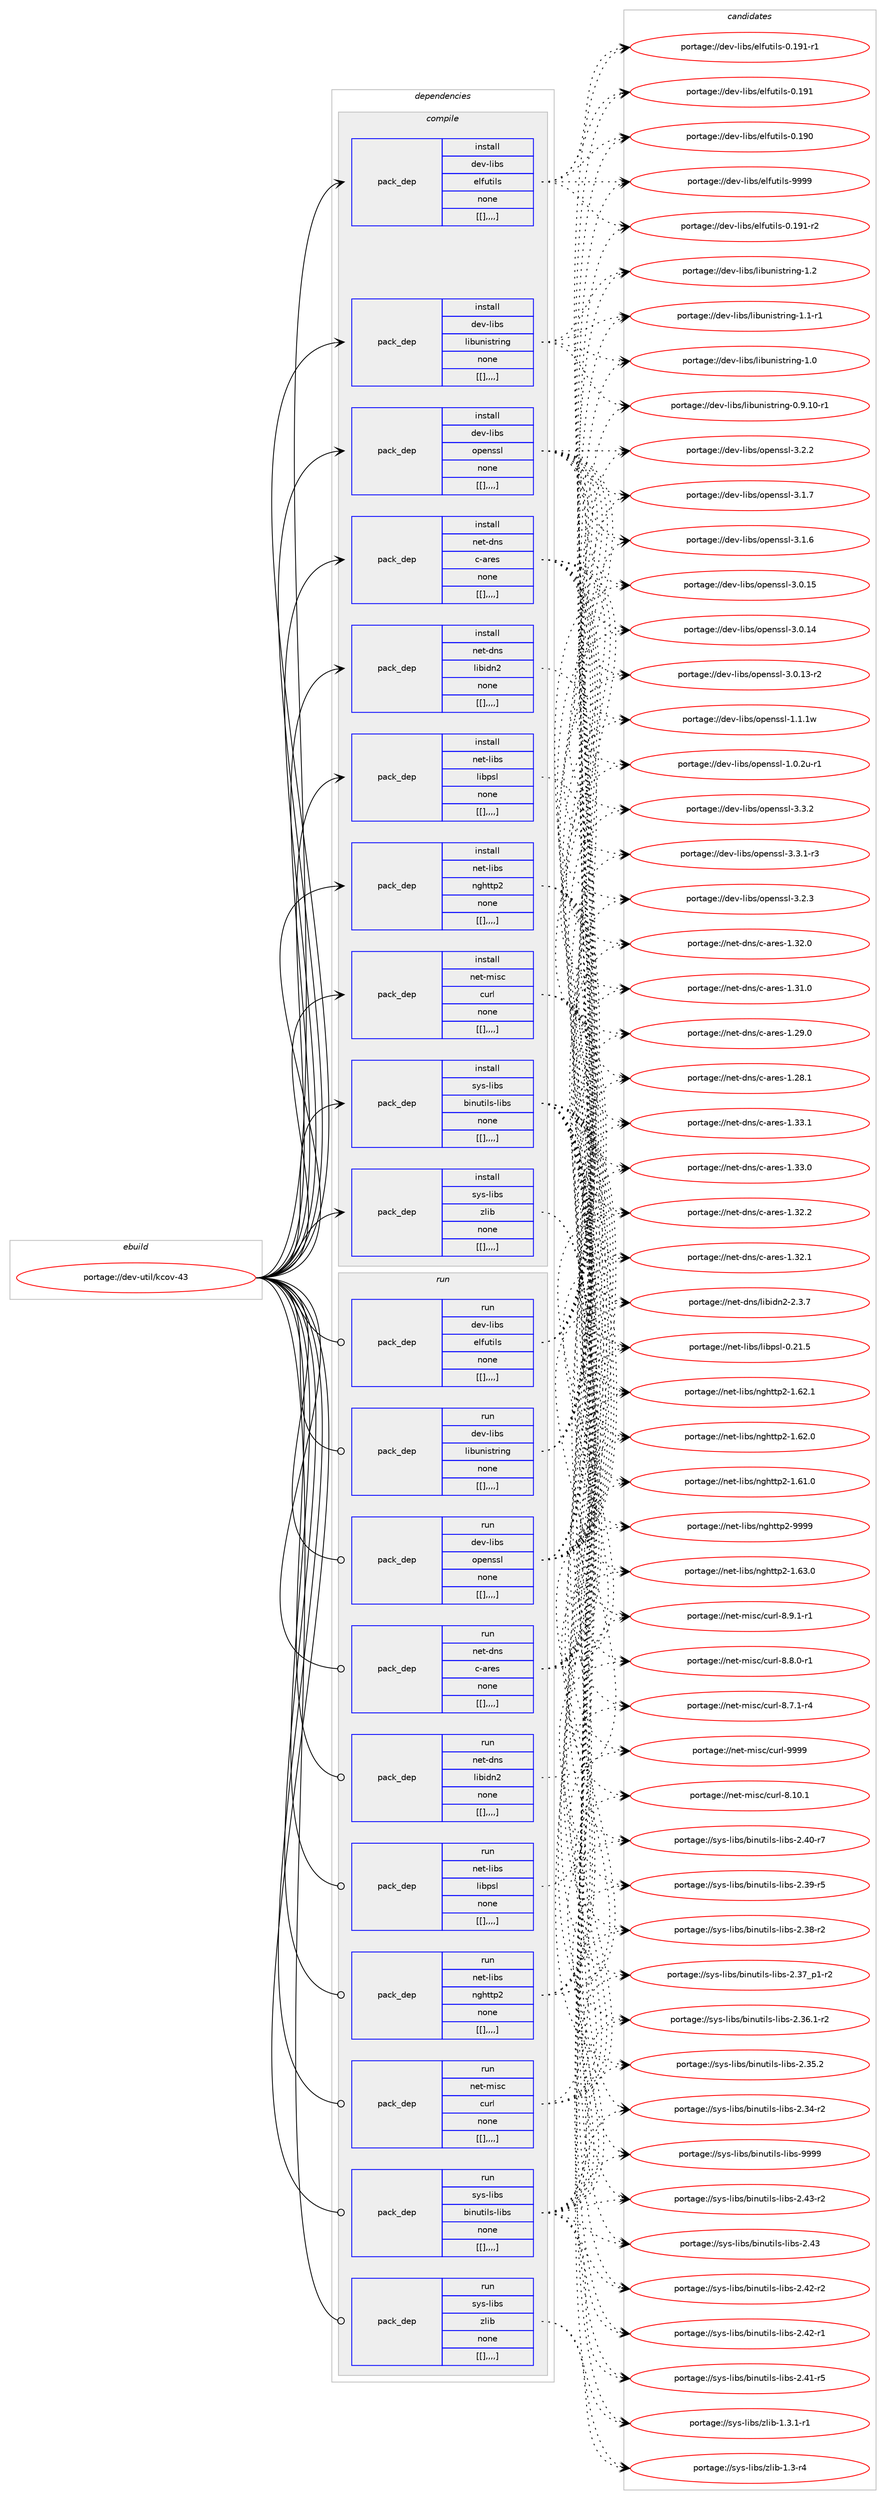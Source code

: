 digraph prolog {

# *************
# Graph options
# *************

newrank=true;
concentrate=true;
compound=true;
graph [rankdir=LR,fontname=Helvetica,fontsize=10,ranksep=1.5];#, ranksep=2.5, nodesep=0.2];
edge  [arrowhead=vee];
node  [fontname=Helvetica,fontsize=10];

# **********
# The ebuild
# **********

subgraph cluster_leftcol {
color=gray;
label=<<i>ebuild</i>>;
id [label="portage://dev-util/kcov-43", color=red, width=4, href="../dev-util/kcov-43.svg"];
}

# ****************
# The dependencies
# ****************

subgraph cluster_midcol {
color=gray;
label=<<i>dependencies</i>>;
subgraph cluster_compile {
fillcolor="#eeeeee";
style=filled;
label=<<i>compile</i>>;
subgraph pack156183 {
dependency220981 [label=<<TABLE BORDER="0" CELLBORDER="1" CELLSPACING="0" CELLPADDING="4" WIDTH="220"><TR><TD ROWSPAN="6" CELLPADDING="30">pack_dep</TD></TR><TR><TD WIDTH="110">install</TD></TR><TR><TD>dev-libs</TD></TR><TR><TD>elfutils</TD></TR><TR><TD>none</TD></TR><TR><TD>[[],,,,]</TD></TR></TABLE>>, shape=none, color=blue];
}
id:e -> dependency220981:w [weight=20,style="solid",arrowhead="vee"];
subgraph pack156184 {
dependency220982 [label=<<TABLE BORDER="0" CELLBORDER="1" CELLSPACING="0" CELLPADDING="4" WIDTH="220"><TR><TD ROWSPAN="6" CELLPADDING="30">pack_dep</TD></TR><TR><TD WIDTH="110">install</TD></TR><TR><TD>dev-libs</TD></TR><TR><TD>libunistring</TD></TR><TR><TD>none</TD></TR><TR><TD>[[],,,,]</TD></TR></TABLE>>, shape=none, color=blue];
}
id:e -> dependency220982:w [weight=20,style="solid",arrowhead="vee"];
subgraph pack156185 {
dependency220983 [label=<<TABLE BORDER="0" CELLBORDER="1" CELLSPACING="0" CELLPADDING="4" WIDTH="220"><TR><TD ROWSPAN="6" CELLPADDING="30">pack_dep</TD></TR><TR><TD WIDTH="110">install</TD></TR><TR><TD>dev-libs</TD></TR><TR><TD>openssl</TD></TR><TR><TD>none</TD></TR><TR><TD>[[],,,,]</TD></TR></TABLE>>, shape=none, color=blue];
}
id:e -> dependency220983:w [weight=20,style="solid",arrowhead="vee"];
subgraph pack156186 {
dependency220984 [label=<<TABLE BORDER="0" CELLBORDER="1" CELLSPACING="0" CELLPADDING="4" WIDTH="220"><TR><TD ROWSPAN="6" CELLPADDING="30">pack_dep</TD></TR><TR><TD WIDTH="110">install</TD></TR><TR><TD>net-dns</TD></TR><TR><TD>c-ares</TD></TR><TR><TD>none</TD></TR><TR><TD>[[],,,,]</TD></TR></TABLE>>, shape=none, color=blue];
}
id:e -> dependency220984:w [weight=20,style="solid",arrowhead="vee"];
subgraph pack156187 {
dependency220985 [label=<<TABLE BORDER="0" CELLBORDER="1" CELLSPACING="0" CELLPADDING="4" WIDTH="220"><TR><TD ROWSPAN="6" CELLPADDING="30">pack_dep</TD></TR><TR><TD WIDTH="110">install</TD></TR><TR><TD>net-dns</TD></TR><TR><TD>libidn2</TD></TR><TR><TD>none</TD></TR><TR><TD>[[],,,,]</TD></TR></TABLE>>, shape=none, color=blue];
}
id:e -> dependency220985:w [weight=20,style="solid",arrowhead="vee"];
subgraph pack156188 {
dependency220986 [label=<<TABLE BORDER="0" CELLBORDER="1" CELLSPACING="0" CELLPADDING="4" WIDTH="220"><TR><TD ROWSPAN="6" CELLPADDING="30">pack_dep</TD></TR><TR><TD WIDTH="110">install</TD></TR><TR><TD>net-libs</TD></TR><TR><TD>libpsl</TD></TR><TR><TD>none</TD></TR><TR><TD>[[],,,,]</TD></TR></TABLE>>, shape=none, color=blue];
}
id:e -> dependency220986:w [weight=20,style="solid",arrowhead="vee"];
subgraph pack156189 {
dependency220987 [label=<<TABLE BORDER="0" CELLBORDER="1" CELLSPACING="0" CELLPADDING="4" WIDTH="220"><TR><TD ROWSPAN="6" CELLPADDING="30">pack_dep</TD></TR><TR><TD WIDTH="110">install</TD></TR><TR><TD>net-libs</TD></TR><TR><TD>nghttp2</TD></TR><TR><TD>none</TD></TR><TR><TD>[[],,,,]</TD></TR></TABLE>>, shape=none, color=blue];
}
id:e -> dependency220987:w [weight=20,style="solid",arrowhead="vee"];
subgraph pack156190 {
dependency220988 [label=<<TABLE BORDER="0" CELLBORDER="1" CELLSPACING="0" CELLPADDING="4" WIDTH="220"><TR><TD ROWSPAN="6" CELLPADDING="30">pack_dep</TD></TR><TR><TD WIDTH="110">install</TD></TR><TR><TD>net-misc</TD></TR><TR><TD>curl</TD></TR><TR><TD>none</TD></TR><TR><TD>[[],,,,]</TD></TR></TABLE>>, shape=none, color=blue];
}
id:e -> dependency220988:w [weight=20,style="solid",arrowhead="vee"];
subgraph pack156191 {
dependency220989 [label=<<TABLE BORDER="0" CELLBORDER="1" CELLSPACING="0" CELLPADDING="4" WIDTH="220"><TR><TD ROWSPAN="6" CELLPADDING="30">pack_dep</TD></TR><TR><TD WIDTH="110">install</TD></TR><TR><TD>sys-libs</TD></TR><TR><TD>binutils-libs</TD></TR><TR><TD>none</TD></TR><TR><TD>[[],,,,]</TD></TR></TABLE>>, shape=none, color=blue];
}
id:e -> dependency220989:w [weight=20,style="solid",arrowhead="vee"];
subgraph pack156192 {
dependency220990 [label=<<TABLE BORDER="0" CELLBORDER="1" CELLSPACING="0" CELLPADDING="4" WIDTH="220"><TR><TD ROWSPAN="6" CELLPADDING="30">pack_dep</TD></TR><TR><TD WIDTH="110">install</TD></TR><TR><TD>sys-libs</TD></TR><TR><TD>zlib</TD></TR><TR><TD>none</TD></TR><TR><TD>[[],,,,]</TD></TR></TABLE>>, shape=none, color=blue];
}
id:e -> dependency220990:w [weight=20,style="solid",arrowhead="vee"];
}
subgraph cluster_compileandrun {
fillcolor="#eeeeee";
style=filled;
label=<<i>compile and run</i>>;
}
subgraph cluster_run {
fillcolor="#eeeeee";
style=filled;
label=<<i>run</i>>;
subgraph pack156193 {
dependency220991 [label=<<TABLE BORDER="0" CELLBORDER="1" CELLSPACING="0" CELLPADDING="4" WIDTH="220"><TR><TD ROWSPAN="6" CELLPADDING="30">pack_dep</TD></TR><TR><TD WIDTH="110">run</TD></TR><TR><TD>dev-libs</TD></TR><TR><TD>elfutils</TD></TR><TR><TD>none</TD></TR><TR><TD>[[],,,,]</TD></TR></TABLE>>, shape=none, color=blue];
}
id:e -> dependency220991:w [weight=20,style="solid",arrowhead="odot"];
subgraph pack156194 {
dependency220992 [label=<<TABLE BORDER="0" CELLBORDER="1" CELLSPACING="0" CELLPADDING="4" WIDTH="220"><TR><TD ROWSPAN="6" CELLPADDING="30">pack_dep</TD></TR><TR><TD WIDTH="110">run</TD></TR><TR><TD>dev-libs</TD></TR><TR><TD>libunistring</TD></TR><TR><TD>none</TD></TR><TR><TD>[[],,,,]</TD></TR></TABLE>>, shape=none, color=blue];
}
id:e -> dependency220992:w [weight=20,style="solid",arrowhead="odot"];
subgraph pack156195 {
dependency220993 [label=<<TABLE BORDER="0" CELLBORDER="1" CELLSPACING="0" CELLPADDING="4" WIDTH="220"><TR><TD ROWSPAN="6" CELLPADDING="30">pack_dep</TD></TR><TR><TD WIDTH="110">run</TD></TR><TR><TD>dev-libs</TD></TR><TR><TD>openssl</TD></TR><TR><TD>none</TD></TR><TR><TD>[[],,,,]</TD></TR></TABLE>>, shape=none, color=blue];
}
id:e -> dependency220993:w [weight=20,style="solid",arrowhead="odot"];
subgraph pack156196 {
dependency220994 [label=<<TABLE BORDER="0" CELLBORDER="1" CELLSPACING="0" CELLPADDING="4" WIDTH="220"><TR><TD ROWSPAN="6" CELLPADDING="30">pack_dep</TD></TR><TR><TD WIDTH="110">run</TD></TR><TR><TD>net-dns</TD></TR><TR><TD>c-ares</TD></TR><TR><TD>none</TD></TR><TR><TD>[[],,,,]</TD></TR></TABLE>>, shape=none, color=blue];
}
id:e -> dependency220994:w [weight=20,style="solid",arrowhead="odot"];
subgraph pack156197 {
dependency220995 [label=<<TABLE BORDER="0" CELLBORDER="1" CELLSPACING="0" CELLPADDING="4" WIDTH="220"><TR><TD ROWSPAN="6" CELLPADDING="30">pack_dep</TD></TR><TR><TD WIDTH="110">run</TD></TR><TR><TD>net-dns</TD></TR><TR><TD>libidn2</TD></TR><TR><TD>none</TD></TR><TR><TD>[[],,,,]</TD></TR></TABLE>>, shape=none, color=blue];
}
id:e -> dependency220995:w [weight=20,style="solid",arrowhead="odot"];
subgraph pack156198 {
dependency220996 [label=<<TABLE BORDER="0" CELLBORDER="1" CELLSPACING="0" CELLPADDING="4" WIDTH="220"><TR><TD ROWSPAN="6" CELLPADDING="30">pack_dep</TD></TR><TR><TD WIDTH="110">run</TD></TR><TR><TD>net-libs</TD></TR><TR><TD>libpsl</TD></TR><TR><TD>none</TD></TR><TR><TD>[[],,,,]</TD></TR></TABLE>>, shape=none, color=blue];
}
id:e -> dependency220996:w [weight=20,style="solid",arrowhead="odot"];
subgraph pack156199 {
dependency220997 [label=<<TABLE BORDER="0" CELLBORDER="1" CELLSPACING="0" CELLPADDING="4" WIDTH="220"><TR><TD ROWSPAN="6" CELLPADDING="30">pack_dep</TD></TR><TR><TD WIDTH="110">run</TD></TR><TR><TD>net-libs</TD></TR><TR><TD>nghttp2</TD></TR><TR><TD>none</TD></TR><TR><TD>[[],,,,]</TD></TR></TABLE>>, shape=none, color=blue];
}
id:e -> dependency220997:w [weight=20,style="solid",arrowhead="odot"];
subgraph pack156200 {
dependency220998 [label=<<TABLE BORDER="0" CELLBORDER="1" CELLSPACING="0" CELLPADDING="4" WIDTH="220"><TR><TD ROWSPAN="6" CELLPADDING="30">pack_dep</TD></TR><TR><TD WIDTH="110">run</TD></TR><TR><TD>net-misc</TD></TR><TR><TD>curl</TD></TR><TR><TD>none</TD></TR><TR><TD>[[],,,,]</TD></TR></TABLE>>, shape=none, color=blue];
}
id:e -> dependency220998:w [weight=20,style="solid",arrowhead="odot"];
subgraph pack156201 {
dependency220999 [label=<<TABLE BORDER="0" CELLBORDER="1" CELLSPACING="0" CELLPADDING="4" WIDTH="220"><TR><TD ROWSPAN="6" CELLPADDING="30">pack_dep</TD></TR><TR><TD WIDTH="110">run</TD></TR><TR><TD>sys-libs</TD></TR><TR><TD>binutils-libs</TD></TR><TR><TD>none</TD></TR><TR><TD>[[],,,,]</TD></TR></TABLE>>, shape=none, color=blue];
}
id:e -> dependency220999:w [weight=20,style="solid",arrowhead="odot"];
subgraph pack156202 {
dependency221000 [label=<<TABLE BORDER="0" CELLBORDER="1" CELLSPACING="0" CELLPADDING="4" WIDTH="220"><TR><TD ROWSPAN="6" CELLPADDING="30">pack_dep</TD></TR><TR><TD WIDTH="110">run</TD></TR><TR><TD>sys-libs</TD></TR><TR><TD>zlib</TD></TR><TR><TD>none</TD></TR><TR><TD>[[],,,,]</TD></TR></TABLE>>, shape=none, color=blue];
}
id:e -> dependency221000:w [weight=20,style="solid",arrowhead="odot"];
}
}

# **************
# The candidates
# **************

subgraph cluster_choices {
rank=same;
color=gray;
label=<<i>candidates</i>>;

subgraph choice156183 {
color=black;
nodesep=1;
choice1001011184510810598115471011081021171161051081154557575757 [label="portage://dev-libs/elfutils-9999", color=red, width=4,href="../dev-libs/elfutils-9999.svg"];
choice1001011184510810598115471011081021171161051081154548464957494511450 [label="portage://dev-libs/elfutils-0.191-r2", color=red, width=4,href="../dev-libs/elfutils-0.191-r2.svg"];
choice1001011184510810598115471011081021171161051081154548464957494511449 [label="portage://dev-libs/elfutils-0.191-r1", color=red, width=4,href="../dev-libs/elfutils-0.191-r1.svg"];
choice100101118451081059811547101108102117116105108115454846495749 [label="portage://dev-libs/elfutils-0.191", color=red, width=4,href="../dev-libs/elfutils-0.191.svg"];
choice100101118451081059811547101108102117116105108115454846495748 [label="portage://dev-libs/elfutils-0.190", color=red, width=4,href="../dev-libs/elfutils-0.190.svg"];
dependency220981:e -> choice1001011184510810598115471011081021171161051081154557575757:w [style=dotted,weight="100"];
dependency220981:e -> choice1001011184510810598115471011081021171161051081154548464957494511450:w [style=dotted,weight="100"];
dependency220981:e -> choice1001011184510810598115471011081021171161051081154548464957494511449:w [style=dotted,weight="100"];
dependency220981:e -> choice100101118451081059811547101108102117116105108115454846495749:w [style=dotted,weight="100"];
dependency220981:e -> choice100101118451081059811547101108102117116105108115454846495748:w [style=dotted,weight="100"];
}
subgraph choice156184 {
color=black;
nodesep=1;
choice1001011184510810598115471081059811711010511511611410511010345494650 [label="portage://dev-libs/libunistring-1.2", color=red, width=4,href="../dev-libs/libunistring-1.2.svg"];
choice10010111845108105981154710810598117110105115116114105110103454946494511449 [label="portage://dev-libs/libunistring-1.1-r1", color=red, width=4,href="../dev-libs/libunistring-1.1-r1.svg"];
choice1001011184510810598115471081059811711010511511611410511010345494648 [label="portage://dev-libs/libunistring-1.0", color=red, width=4,href="../dev-libs/libunistring-1.0.svg"];
choice10010111845108105981154710810598117110105115116114105110103454846574649484511449 [label="portage://dev-libs/libunistring-0.9.10-r1", color=red, width=4,href="../dev-libs/libunistring-0.9.10-r1.svg"];
dependency220982:e -> choice1001011184510810598115471081059811711010511511611410511010345494650:w [style=dotted,weight="100"];
dependency220982:e -> choice10010111845108105981154710810598117110105115116114105110103454946494511449:w [style=dotted,weight="100"];
dependency220982:e -> choice1001011184510810598115471081059811711010511511611410511010345494648:w [style=dotted,weight="100"];
dependency220982:e -> choice10010111845108105981154710810598117110105115116114105110103454846574649484511449:w [style=dotted,weight="100"];
}
subgraph choice156185 {
color=black;
nodesep=1;
choice100101118451081059811547111112101110115115108455146514650 [label="portage://dev-libs/openssl-3.3.2", color=red, width=4,href="../dev-libs/openssl-3.3.2.svg"];
choice1001011184510810598115471111121011101151151084551465146494511451 [label="portage://dev-libs/openssl-3.3.1-r3", color=red, width=4,href="../dev-libs/openssl-3.3.1-r3.svg"];
choice100101118451081059811547111112101110115115108455146504651 [label="portage://dev-libs/openssl-3.2.3", color=red, width=4,href="../dev-libs/openssl-3.2.3.svg"];
choice100101118451081059811547111112101110115115108455146504650 [label="portage://dev-libs/openssl-3.2.2", color=red, width=4,href="../dev-libs/openssl-3.2.2.svg"];
choice100101118451081059811547111112101110115115108455146494655 [label="portage://dev-libs/openssl-3.1.7", color=red, width=4,href="../dev-libs/openssl-3.1.7.svg"];
choice100101118451081059811547111112101110115115108455146494654 [label="portage://dev-libs/openssl-3.1.6", color=red, width=4,href="../dev-libs/openssl-3.1.6.svg"];
choice10010111845108105981154711111210111011511510845514648464953 [label="portage://dev-libs/openssl-3.0.15", color=red, width=4,href="../dev-libs/openssl-3.0.15.svg"];
choice10010111845108105981154711111210111011511510845514648464952 [label="portage://dev-libs/openssl-3.0.14", color=red, width=4,href="../dev-libs/openssl-3.0.14.svg"];
choice100101118451081059811547111112101110115115108455146484649514511450 [label="portage://dev-libs/openssl-3.0.13-r2", color=red, width=4,href="../dev-libs/openssl-3.0.13-r2.svg"];
choice100101118451081059811547111112101110115115108454946494649119 [label="portage://dev-libs/openssl-1.1.1w", color=red, width=4,href="../dev-libs/openssl-1.1.1w.svg"];
choice1001011184510810598115471111121011101151151084549464846501174511449 [label="portage://dev-libs/openssl-1.0.2u-r1", color=red, width=4,href="../dev-libs/openssl-1.0.2u-r1.svg"];
dependency220983:e -> choice100101118451081059811547111112101110115115108455146514650:w [style=dotted,weight="100"];
dependency220983:e -> choice1001011184510810598115471111121011101151151084551465146494511451:w [style=dotted,weight="100"];
dependency220983:e -> choice100101118451081059811547111112101110115115108455146504651:w [style=dotted,weight="100"];
dependency220983:e -> choice100101118451081059811547111112101110115115108455146504650:w [style=dotted,weight="100"];
dependency220983:e -> choice100101118451081059811547111112101110115115108455146494655:w [style=dotted,weight="100"];
dependency220983:e -> choice100101118451081059811547111112101110115115108455146494654:w [style=dotted,weight="100"];
dependency220983:e -> choice10010111845108105981154711111210111011511510845514648464953:w [style=dotted,weight="100"];
dependency220983:e -> choice10010111845108105981154711111210111011511510845514648464952:w [style=dotted,weight="100"];
dependency220983:e -> choice100101118451081059811547111112101110115115108455146484649514511450:w [style=dotted,weight="100"];
dependency220983:e -> choice100101118451081059811547111112101110115115108454946494649119:w [style=dotted,weight="100"];
dependency220983:e -> choice1001011184510810598115471111121011101151151084549464846501174511449:w [style=dotted,weight="100"];
}
subgraph choice156186 {
color=black;
nodesep=1;
choice110101116451001101154799459711410111545494651514649 [label="portage://net-dns/c-ares-1.33.1", color=red, width=4,href="../net-dns/c-ares-1.33.1.svg"];
choice110101116451001101154799459711410111545494651514648 [label="portage://net-dns/c-ares-1.33.0", color=red, width=4,href="../net-dns/c-ares-1.33.0.svg"];
choice110101116451001101154799459711410111545494651504650 [label="portage://net-dns/c-ares-1.32.2", color=red, width=4,href="../net-dns/c-ares-1.32.2.svg"];
choice110101116451001101154799459711410111545494651504649 [label="portage://net-dns/c-ares-1.32.1", color=red, width=4,href="../net-dns/c-ares-1.32.1.svg"];
choice110101116451001101154799459711410111545494651504648 [label="portage://net-dns/c-ares-1.32.0", color=red, width=4,href="../net-dns/c-ares-1.32.0.svg"];
choice110101116451001101154799459711410111545494651494648 [label="portage://net-dns/c-ares-1.31.0", color=red, width=4,href="../net-dns/c-ares-1.31.0.svg"];
choice110101116451001101154799459711410111545494650574648 [label="portage://net-dns/c-ares-1.29.0", color=red, width=4,href="../net-dns/c-ares-1.29.0.svg"];
choice110101116451001101154799459711410111545494650564649 [label="portage://net-dns/c-ares-1.28.1", color=red, width=4,href="../net-dns/c-ares-1.28.1.svg"];
dependency220984:e -> choice110101116451001101154799459711410111545494651514649:w [style=dotted,weight="100"];
dependency220984:e -> choice110101116451001101154799459711410111545494651514648:w [style=dotted,weight="100"];
dependency220984:e -> choice110101116451001101154799459711410111545494651504650:w [style=dotted,weight="100"];
dependency220984:e -> choice110101116451001101154799459711410111545494651504649:w [style=dotted,weight="100"];
dependency220984:e -> choice110101116451001101154799459711410111545494651504648:w [style=dotted,weight="100"];
dependency220984:e -> choice110101116451001101154799459711410111545494651494648:w [style=dotted,weight="100"];
dependency220984:e -> choice110101116451001101154799459711410111545494650574648:w [style=dotted,weight="100"];
dependency220984:e -> choice110101116451001101154799459711410111545494650564649:w [style=dotted,weight="100"];
}
subgraph choice156187 {
color=black;
nodesep=1;
choice11010111645100110115471081059810510011050455046514655 [label="portage://net-dns/libidn2-2.3.7", color=red, width=4,href="../net-dns/libidn2-2.3.7.svg"];
dependency220985:e -> choice11010111645100110115471081059810510011050455046514655:w [style=dotted,weight="100"];
}
subgraph choice156188 {
color=black;
nodesep=1;
choice1101011164510810598115471081059811211510845484650494653 [label="portage://net-libs/libpsl-0.21.5", color=red, width=4,href="../net-libs/libpsl-0.21.5.svg"];
dependency220986:e -> choice1101011164510810598115471081059811211510845484650494653:w [style=dotted,weight="100"];
}
subgraph choice156189 {
color=black;
nodesep=1;
choice110101116451081059811547110103104116116112504557575757 [label="portage://net-libs/nghttp2-9999", color=red, width=4,href="../net-libs/nghttp2-9999.svg"];
choice1101011164510810598115471101031041161161125045494654514648 [label="portage://net-libs/nghttp2-1.63.0", color=red, width=4,href="../net-libs/nghttp2-1.63.0.svg"];
choice1101011164510810598115471101031041161161125045494654504649 [label="portage://net-libs/nghttp2-1.62.1", color=red, width=4,href="../net-libs/nghttp2-1.62.1.svg"];
choice1101011164510810598115471101031041161161125045494654504648 [label="portage://net-libs/nghttp2-1.62.0", color=red, width=4,href="../net-libs/nghttp2-1.62.0.svg"];
choice1101011164510810598115471101031041161161125045494654494648 [label="portage://net-libs/nghttp2-1.61.0", color=red, width=4,href="../net-libs/nghttp2-1.61.0.svg"];
dependency220987:e -> choice110101116451081059811547110103104116116112504557575757:w [style=dotted,weight="100"];
dependency220987:e -> choice1101011164510810598115471101031041161161125045494654514648:w [style=dotted,weight="100"];
dependency220987:e -> choice1101011164510810598115471101031041161161125045494654504649:w [style=dotted,weight="100"];
dependency220987:e -> choice1101011164510810598115471101031041161161125045494654504648:w [style=dotted,weight="100"];
dependency220987:e -> choice1101011164510810598115471101031041161161125045494654494648:w [style=dotted,weight="100"];
}
subgraph choice156190 {
color=black;
nodesep=1;
choice110101116451091051159947991171141084557575757 [label="portage://net-misc/curl-9999", color=red, width=4,href="../net-misc/curl-9999.svg"];
choice1101011164510910511599479911711410845564649484649 [label="portage://net-misc/curl-8.10.1", color=red, width=4,href="../net-misc/curl-8.10.1.svg"];
choice110101116451091051159947991171141084556465746494511449 [label="portage://net-misc/curl-8.9.1-r1", color=red, width=4,href="../net-misc/curl-8.9.1-r1.svg"];
choice110101116451091051159947991171141084556465646484511449 [label="portage://net-misc/curl-8.8.0-r1", color=red, width=4,href="../net-misc/curl-8.8.0-r1.svg"];
choice110101116451091051159947991171141084556465546494511452 [label="portage://net-misc/curl-8.7.1-r4", color=red, width=4,href="../net-misc/curl-8.7.1-r4.svg"];
dependency220988:e -> choice110101116451091051159947991171141084557575757:w [style=dotted,weight="100"];
dependency220988:e -> choice1101011164510910511599479911711410845564649484649:w [style=dotted,weight="100"];
dependency220988:e -> choice110101116451091051159947991171141084556465746494511449:w [style=dotted,weight="100"];
dependency220988:e -> choice110101116451091051159947991171141084556465646484511449:w [style=dotted,weight="100"];
dependency220988:e -> choice110101116451091051159947991171141084556465546494511452:w [style=dotted,weight="100"];
}
subgraph choice156191 {
color=black;
nodesep=1;
choice1151211154510810598115479810511011711610510811545108105981154557575757 [label="portage://sys-libs/binutils-libs-9999", color=red, width=4,href="../sys-libs/binutils-libs-9999.svg"];
choice11512111545108105981154798105110117116105108115451081059811545504652514511450 [label="portage://sys-libs/binutils-libs-2.43-r2", color=red, width=4,href="../sys-libs/binutils-libs-2.43-r2.svg"];
choice1151211154510810598115479810511011711610510811545108105981154550465251 [label="portage://sys-libs/binutils-libs-2.43", color=red, width=4,href="../sys-libs/binutils-libs-2.43.svg"];
choice11512111545108105981154798105110117116105108115451081059811545504652504511450 [label="portage://sys-libs/binutils-libs-2.42-r2", color=red, width=4,href="../sys-libs/binutils-libs-2.42-r2.svg"];
choice11512111545108105981154798105110117116105108115451081059811545504652504511449 [label="portage://sys-libs/binutils-libs-2.42-r1", color=red, width=4,href="../sys-libs/binutils-libs-2.42-r1.svg"];
choice11512111545108105981154798105110117116105108115451081059811545504652494511453 [label="portage://sys-libs/binutils-libs-2.41-r5", color=red, width=4,href="../sys-libs/binutils-libs-2.41-r5.svg"];
choice11512111545108105981154798105110117116105108115451081059811545504652484511455 [label="portage://sys-libs/binutils-libs-2.40-r7", color=red, width=4,href="../sys-libs/binutils-libs-2.40-r7.svg"];
choice11512111545108105981154798105110117116105108115451081059811545504651574511453 [label="portage://sys-libs/binutils-libs-2.39-r5", color=red, width=4,href="../sys-libs/binutils-libs-2.39-r5.svg"];
choice11512111545108105981154798105110117116105108115451081059811545504651564511450 [label="portage://sys-libs/binutils-libs-2.38-r2", color=red, width=4,href="../sys-libs/binutils-libs-2.38-r2.svg"];
choice115121115451081059811547981051101171161051081154510810598115455046515595112494511450 [label="portage://sys-libs/binutils-libs-2.37_p1-r2", color=red, width=4,href="../sys-libs/binutils-libs-2.37_p1-r2.svg"];
choice115121115451081059811547981051101171161051081154510810598115455046515446494511450 [label="portage://sys-libs/binutils-libs-2.36.1-r2", color=red, width=4,href="../sys-libs/binutils-libs-2.36.1-r2.svg"];
choice11512111545108105981154798105110117116105108115451081059811545504651534650 [label="portage://sys-libs/binutils-libs-2.35.2", color=red, width=4,href="../sys-libs/binutils-libs-2.35.2.svg"];
choice11512111545108105981154798105110117116105108115451081059811545504651524511450 [label="portage://sys-libs/binutils-libs-2.34-r2", color=red, width=4,href="../sys-libs/binutils-libs-2.34-r2.svg"];
dependency220989:e -> choice1151211154510810598115479810511011711610510811545108105981154557575757:w [style=dotted,weight="100"];
dependency220989:e -> choice11512111545108105981154798105110117116105108115451081059811545504652514511450:w [style=dotted,weight="100"];
dependency220989:e -> choice1151211154510810598115479810511011711610510811545108105981154550465251:w [style=dotted,weight="100"];
dependency220989:e -> choice11512111545108105981154798105110117116105108115451081059811545504652504511450:w [style=dotted,weight="100"];
dependency220989:e -> choice11512111545108105981154798105110117116105108115451081059811545504652504511449:w [style=dotted,weight="100"];
dependency220989:e -> choice11512111545108105981154798105110117116105108115451081059811545504652494511453:w [style=dotted,weight="100"];
dependency220989:e -> choice11512111545108105981154798105110117116105108115451081059811545504652484511455:w [style=dotted,weight="100"];
dependency220989:e -> choice11512111545108105981154798105110117116105108115451081059811545504651574511453:w [style=dotted,weight="100"];
dependency220989:e -> choice11512111545108105981154798105110117116105108115451081059811545504651564511450:w [style=dotted,weight="100"];
dependency220989:e -> choice115121115451081059811547981051101171161051081154510810598115455046515595112494511450:w [style=dotted,weight="100"];
dependency220989:e -> choice115121115451081059811547981051101171161051081154510810598115455046515446494511450:w [style=dotted,weight="100"];
dependency220989:e -> choice11512111545108105981154798105110117116105108115451081059811545504651534650:w [style=dotted,weight="100"];
dependency220989:e -> choice11512111545108105981154798105110117116105108115451081059811545504651524511450:w [style=dotted,weight="100"];
}
subgraph choice156192 {
color=black;
nodesep=1;
choice115121115451081059811547122108105984549465146494511449 [label="portage://sys-libs/zlib-1.3.1-r1", color=red, width=4,href="../sys-libs/zlib-1.3.1-r1.svg"];
choice11512111545108105981154712210810598454946514511452 [label="portage://sys-libs/zlib-1.3-r4", color=red, width=4,href="../sys-libs/zlib-1.3-r4.svg"];
dependency220990:e -> choice115121115451081059811547122108105984549465146494511449:w [style=dotted,weight="100"];
dependency220990:e -> choice11512111545108105981154712210810598454946514511452:w [style=dotted,weight="100"];
}
subgraph choice156193 {
color=black;
nodesep=1;
choice1001011184510810598115471011081021171161051081154557575757 [label="portage://dev-libs/elfutils-9999", color=red, width=4,href="../dev-libs/elfutils-9999.svg"];
choice1001011184510810598115471011081021171161051081154548464957494511450 [label="portage://dev-libs/elfutils-0.191-r2", color=red, width=4,href="../dev-libs/elfutils-0.191-r2.svg"];
choice1001011184510810598115471011081021171161051081154548464957494511449 [label="portage://dev-libs/elfutils-0.191-r1", color=red, width=4,href="../dev-libs/elfutils-0.191-r1.svg"];
choice100101118451081059811547101108102117116105108115454846495749 [label="portage://dev-libs/elfutils-0.191", color=red, width=4,href="../dev-libs/elfutils-0.191.svg"];
choice100101118451081059811547101108102117116105108115454846495748 [label="portage://dev-libs/elfutils-0.190", color=red, width=4,href="../dev-libs/elfutils-0.190.svg"];
dependency220991:e -> choice1001011184510810598115471011081021171161051081154557575757:w [style=dotted,weight="100"];
dependency220991:e -> choice1001011184510810598115471011081021171161051081154548464957494511450:w [style=dotted,weight="100"];
dependency220991:e -> choice1001011184510810598115471011081021171161051081154548464957494511449:w [style=dotted,weight="100"];
dependency220991:e -> choice100101118451081059811547101108102117116105108115454846495749:w [style=dotted,weight="100"];
dependency220991:e -> choice100101118451081059811547101108102117116105108115454846495748:w [style=dotted,weight="100"];
}
subgraph choice156194 {
color=black;
nodesep=1;
choice1001011184510810598115471081059811711010511511611410511010345494650 [label="portage://dev-libs/libunistring-1.2", color=red, width=4,href="../dev-libs/libunistring-1.2.svg"];
choice10010111845108105981154710810598117110105115116114105110103454946494511449 [label="portage://dev-libs/libunistring-1.1-r1", color=red, width=4,href="../dev-libs/libunistring-1.1-r1.svg"];
choice1001011184510810598115471081059811711010511511611410511010345494648 [label="portage://dev-libs/libunistring-1.0", color=red, width=4,href="../dev-libs/libunistring-1.0.svg"];
choice10010111845108105981154710810598117110105115116114105110103454846574649484511449 [label="portage://dev-libs/libunistring-0.9.10-r1", color=red, width=4,href="../dev-libs/libunistring-0.9.10-r1.svg"];
dependency220992:e -> choice1001011184510810598115471081059811711010511511611410511010345494650:w [style=dotted,weight="100"];
dependency220992:e -> choice10010111845108105981154710810598117110105115116114105110103454946494511449:w [style=dotted,weight="100"];
dependency220992:e -> choice1001011184510810598115471081059811711010511511611410511010345494648:w [style=dotted,weight="100"];
dependency220992:e -> choice10010111845108105981154710810598117110105115116114105110103454846574649484511449:w [style=dotted,weight="100"];
}
subgraph choice156195 {
color=black;
nodesep=1;
choice100101118451081059811547111112101110115115108455146514650 [label="portage://dev-libs/openssl-3.3.2", color=red, width=4,href="../dev-libs/openssl-3.3.2.svg"];
choice1001011184510810598115471111121011101151151084551465146494511451 [label="portage://dev-libs/openssl-3.3.1-r3", color=red, width=4,href="../dev-libs/openssl-3.3.1-r3.svg"];
choice100101118451081059811547111112101110115115108455146504651 [label="portage://dev-libs/openssl-3.2.3", color=red, width=4,href="../dev-libs/openssl-3.2.3.svg"];
choice100101118451081059811547111112101110115115108455146504650 [label="portage://dev-libs/openssl-3.2.2", color=red, width=4,href="../dev-libs/openssl-3.2.2.svg"];
choice100101118451081059811547111112101110115115108455146494655 [label="portage://dev-libs/openssl-3.1.7", color=red, width=4,href="../dev-libs/openssl-3.1.7.svg"];
choice100101118451081059811547111112101110115115108455146494654 [label="portage://dev-libs/openssl-3.1.6", color=red, width=4,href="../dev-libs/openssl-3.1.6.svg"];
choice10010111845108105981154711111210111011511510845514648464953 [label="portage://dev-libs/openssl-3.0.15", color=red, width=4,href="../dev-libs/openssl-3.0.15.svg"];
choice10010111845108105981154711111210111011511510845514648464952 [label="portage://dev-libs/openssl-3.0.14", color=red, width=4,href="../dev-libs/openssl-3.0.14.svg"];
choice100101118451081059811547111112101110115115108455146484649514511450 [label="portage://dev-libs/openssl-3.0.13-r2", color=red, width=4,href="../dev-libs/openssl-3.0.13-r2.svg"];
choice100101118451081059811547111112101110115115108454946494649119 [label="portage://dev-libs/openssl-1.1.1w", color=red, width=4,href="../dev-libs/openssl-1.1.1w.svg"];
choice1001011184510810598115471111121011101151151084549464846501174511449 [label="portage://dev-libs/openssl-1.0.2u-r1", color=red, width=4,href="../dev-libs/openssl-1.0.2u-r1.svg"];
dependency220993:e -> choice100101118451081059811547111112101110115115108455146514650:w [style=dotted,weight="100"];
dependency220993:e -> choice1001011184510810598115471111121011101151151084551465146494511451:w [style=dotted,weight="100"];
dependency220993:e -> choice100101118451081059811547111112101110115115108455146504651:w [style=dotted,weight="100"];
dependency220993:e -> choice100101118451081059811547111112101110115115108455146504650:w [style=dotted,weight="100"];
dependency220993:e -> choice100101118451081059811547111112101110115115108455146494655:w [style=dotted,weight="100"];
dependency220993:e -> choice100101118451081059811547111112101110115115108455146494654:w [style=dotted,weight="100"];
dependency220993:e -> choice10010111845108105981154711111210111011511510845514648464953:w [style=dotted,weight="100"];
dependency220993:e -> choice10010111845108105981154711111210111011511510845514648464952:w [style=dotted,weight="100"];
dependency220993:e -> choice100101118451081059811547111112101110115115108455146484649514511450:w [style=dotted,weight="100"];
dependency220993:e -> choice100101118451081059811547111112101110115115108454946494649119:w [style=dotted,weight="100"];
dependency220993:e -> choice1001011184510810598115471111121011101151151084549464846501174511449:w [style=dotted,weight="100"];
}
subgraph choice156196 {
color=black;
nodesep=1;
choice110101116451001101154799459711410111545494651514649 [label="portage://net-dns/c-ares-1.33.1", color=red, width=4,href="../net-dns/c-ares-1.33.1.svg"];
choice110101116451001101154799459711410111545494651514648 [label="portage://net-dns/c-ares-1.33.0", color=red, width=4,href="../net-dns/c-ares-1.33.0.svg"];
choice110101116451001101154799459711410111545494651504650 [label="portage://net-dns/c-ares-1.32.2", color=red, width=4,href="../net-dns/c-ares-1.32.2.svg"];
choice110101116451001101154799459711410111545494651504649 [label="portage://net-dns/c-ares-1.32.1", color=red, width=4,href="../net-dns/c-ares-1.32.1.svg"];
choice110101116451001101154799459711410111545494651504648 [label="portage://net-dns/c-ares-1.32.0", color=red, width=4,href="../net-dns/c-ares-1.32.0.svg"];
choice110101116451001101154799459711410111545494651494648 [label="portage://net-dns/c-ares-1.31.0", color=red, width=4,href="../net-dns/c-ares-1.31.0.svg"];
choice110101116451001101154799459711410111545494650574648 [label="portage://net-dns/c-ares-1.29.0", color=red, width=4,href="../net-dns/c-ares-1.29.0.svg"];
choice110101116451001101154799459711410111545494650564649 [label="portage://net-dns/c-ares-1.28.1", color=red, width=4,href="../net-dns/c-ares-1.28.1.svg"];
dependency220994:e -> choice110101116451001101154799459711410111545494651514649:w [style=dotted,weight="100"];
dependency220994:e -> choice110101116451001101154799459711410111545494651514648:w [style=dotted,weight="100"];
dependency220994:e -> choice110101116451001101154799459711410111545494651504650:w [style=dotted,weight="100"];
dependency220994:e -> choice110101116451001101154799459711410111545494651504649:w [style=dotted,weight="100"];
dependency220994:e -> choice110101116451001101154799459711410111545494651504648:w [style=dotted,weight="100"];
dependency220994:e -> choice110101116451001101154799459711410111545494651494648:w [style=dotted,weight="100"];
dependency220994:e -> choice110101116451001101154799459711410111545494650574648:w [style=dotted,weight="100"];
dependency220994:e -> choice110101116451001101154799459711410111545494650564649:w [style=dotted,weight="100"];
}
subgraph choice156197 {
color=black;
nodesep=1;
choice11010111645100110115471081059810510011050455046514655 [label="portage://net-dns/libidn2-2.3.7", color=red, width=4,href="../net-dns/libidn2-2.3.7.svg"];
dependency220995:e -> choice11010111645100110115471081059810510011050455046514655:w [style=dotted,weight="100"];
}
subgraph choice156198 {
color=black;
nodesep=1;
choice1101011164510810598115471081059811211510845484650494653 [label="portage://net-libs/libpsl-0.21.5", color=red, width=4,href="../net-libs/libpsl-0.21.5.svg"];
dependency220996:e -> choice1101011164510810598115471081059811211510845484650494653:w [style=dotted,weight="100"];
}
subgraph choice156199 {
color=black;
nodesep=1;
choice110101116451081059811547110103104116116112504557575757 [label="portage://net-libs/nghttp2-9999", color=red, width=4,href="../net-libs/nghttp2-9999.svg"];
choice1101011164510810598115471101031041161161125045494654514648 [label="portage://net-libs/nghttp2-1.63.0", color=red, width=4,href="../net-libs/nghttp2-1.63.0.svg"];
choice1101011164510810598115471101031041161161125045494654504649 [label="portage://net-libs/nghttp2-1.62.1", color=red, width=4,href="../net-libs/nghttp2-1.62.1.svg"];
choice1101011164510810598115471101031041161161125045494654504648 [label="portage://net-libs/nghttp2-1.62.0", color=red, width=4,href="../net-libs/nghttp2-1.62.0.svg"];
choice1101011164510810598115471101031041161161125045494654494648 [label="portage://net-libs/nghttp2-1.61.0", color=red, width=4,href="../net-libs/nghttp2-1.61.0.svg"];
dependency220997:e -> choice110101116451081059811547110103104116116112504557575757:w [style=dotted,weight="100"];
dependency220997:e -> choice1101011164510810598115471101031041161161125045494654514648:w [style=dotted,weight="100"];
dependency220997:e -> choice1101011164510810598115471101031041161161125045494654504649:w [style=dotted,weight="100"];
dependency220997:e -> choice1101011164510810598115471101031041161161125045494654504648:w [style=dotted,weight="100"];
dependency220997:e -> choice1101011164510810598115471101031041161161125045494654494648:w [style=dotted,weight="100"];
}
subgraph choice156200 {
color=black;
nodesep=1;
choice110101116451091051159947991171141084557575757 [label="portage://net-misc/curl-9999", color=red, width=4,href="../net-misc/curl-9999.svg"];
choice1101011164510910511599479911711410845564649484649 [label="portage://net-misc/curl-8.10.1", color=red, width=4,href="../net-misc/curl-8.10.1.svg"];
choice110101116451091051159947991171141084556465746494511449 [label="portage://net-misc/curl-8.9.1-r1", color=red, width=4,href="../net-misc/curl-8.9.1-r1.svg"];
choice110101116451091051159947991171141084556465646484511449 [label="portage://net-misc/curl-8.8.0-r1", color=red, width=4,href="../net-misc/curl-8.8.0-r1.svg"];
choice110101116451091051159947991171141084556465546494511452 [label="portage://net-misc/curl-8.7.1-r4", color=red, width=4,href="../net-misc/curl-8.7.1-r4.svg"];
dependency220998:e -> choice110101116451091051159947991171141084557575757:w [style=dotted,weight="100"];
dependency220998:e -> choice1101011164510910511599479911711410845564649484649:w [style=dotted,weight="100"];
dependency220998:e -> choice110101116451091051159947991171141084556465746494511449:w [style=dotted,weight="100"];
dependency220998:e -> choice110101116451091051159947991171141084556465646484511449:w [style=dotted,weight="100"];
dependency220998:e -> choice110101116451091051159947991171141084556465546494511452:w [style=dotted,weight="100"];
}
subgraph choice156201 {
color=black;
nodesep=1;
choice1151211154510810598115479810511011711610510811545108105981154557575757 [label="portage://sys-libs/binutils-libs-9999", color=red, width=4,href="../sys-libs/binutils-libs-9999.svg"];
choice11512111545108105981154798105110117116105108115451081059811545504652514511450 [label="portage://sys-libs/binutils-libs-2.43-r2", color=red, width=4,href="../sys-libs/binutils-libs-2.43-r2.svg"];
choice1151211154510810598115479810511011711610510811545108105981154550465251 [label="portage://sys-libs/binutils-libs-2.43", color=red, width=4,href="../sys-libs/binutils-libs-2.43.svg"];
choice11512111545108105981154798105110117116105108115451081059811545504652504511450 [label="portage://sys-libs/binutils-libs-2.42-r2", color=red, width=4,href="../sys-libs/binutils-libs-2.42-r2.svg"];
choice11512111545108105981154798105110117116105108115451081059811545504652504511449 [label="portage://sys-libs/binutils-libs-2.42-r1", color=red, width=4,href="../sys-libs/binutils-libs-2.42-r1.svg"];
choice11512111545108105981154798105110117116105108115451081059811545504652494511453 [label="portage://sys-libs/binutils-libs-2.41-r5", color=red, width=4,href="../sys-libs/binutils-libs-2.41-r5.svg"];
choice11512111545108105981154798105110117116105108115451081059811545504652484511455 [label="portage://sys-libs/binutils-libs-2.40-r7", color=red, width=4,href="../sys-libs/binutils-libs-2.40-r7.svg"];
choice11512111545108105981154798105110117116105108115451081059811545504651574511453 [label="portage://sys-libs/binutils-libs-2.39-r5", color=red, width=4,href="../sys-libs/binutils-libs-2.39-r5.svg"];
choice11512111545108105981154798105110117116105108115451081059811545504651564511450 [label="portage://sys-libs/binutils-libs-2.38-r2", color=red, width=4,href="../sys-libs/binutils-libs-2.38-r2.svg"];
choice115121115451081059811547981051101171161051081154510810598115455046515595112494511450 [label="portage://sys-libs/binutils-libs-2.37_p1-r2", color=red, width=4,href="../sys-libs/binutils-libs-2.37_p1-r2.svg"];
choice115121115451081059811547981051101171161051081154510810598115455046515446494511450 [label="portage://sys-libs/binutils-libs-2.36.1-r2", color=red, width=4,href="../sys-libs/binutils-libs-2.36.1-r2.svg"];
choice11512111545108105981154798105110117116105108115451081059811545504651534650 [label="portage://sys-libs/binutils-libs-2.35.2", color=red, width=4,href="../sys-libs/binutils-libs-2.35.2.svg"];
choice11512111545108105981154798105110117116105108115451081059811545504651524511450 [label="portage://sys-libs/binutils-libs-2.34-r2", color=red, width=4,href="../sys-libs/binutils-libs-2.34-r2.svg"];
dependency220999:e -> choice1151211154510810598115479810511011711610510811545108105981154557575757:w [style=dotted,weight="100"];
dependency220999:e -> choice11512111545108105981154798105110117116105108115451081059811545504652514511450:w [style=dotted,weight="100"];
dependency220999:e -> choice1151211154510810598115479810511011711610510811545108105981154550465251:w [style=dotted,weight="100"];
dependency220999:e -> choice11512111545108105981154798105110117116105108115451081059811545504652504511450:w [style=dotted,weight="100"];
dependency220999:e -> choice11512111545108105981154798105110117116105108115451081059811545504652504511449:w [style=dotted,weight="100"];
dependency220999:e -> choice11512111545108105981154798105110117116105108115451081059811545504652494511453:w [style=dotted,weight="100"];
dependency220999:e -> choice11512111545108105981154798105110117116105108115451081059811545504652484511455:w [style=dotted,weight="100"];
dependency220999:e -> choice11512111545108105981154798105110117116105108115451081059811545504651574511453:w [style=dotted,weight="100"];
dependency220999:e -> choice11512111545108105981154798105110117116105108115451081059811545504651564511450:w [style=dotted,weight="100"];
dependency220999:e -> choice115121115451081059811547981051101171161051081154510810598115455046515595112494511450:w [style=dotted,weight="100"];
dependency220999:e -> choice115121115451081059811547981051101171161051081154510810598115455046515446494511450:w [style=dotted,weight="100"];
dependency220999:e -> choice11512111545108105981154798105110117116105108115451081059811545504651534650:w [style=dotted,weight="100"];
dependency220999:e -> choice11512111545108105981154798105110117116105108115451081059811545504651524511450:w [style=dotted,weight="100"];
}
subgraph choice156202 {
color=black;
nodesep=1;
choice115121115451081059811547122108105984549465146494511449 [label="portage://sys-libs/zlib-1.3.1-r1", color=red, width=4,href="../sys-libs/zlib-1.3.1-r1.svg"];
choice11512111545108105981154712210810598454946514511452 [label="portage://sys-libs/zlib-1.3-r4", color=red, width=4,href="../sys-libs/zlib-1.3-r4.svg"];
dependency221000:e -> choice115121115451081059811547122108105984549465146494511449:w [style=dotted,weight="100"];
dependency221000:e -> choice11512111545108105981154712210810598454946514511452:w [style=dotted,weight="100"];
}
}

}
